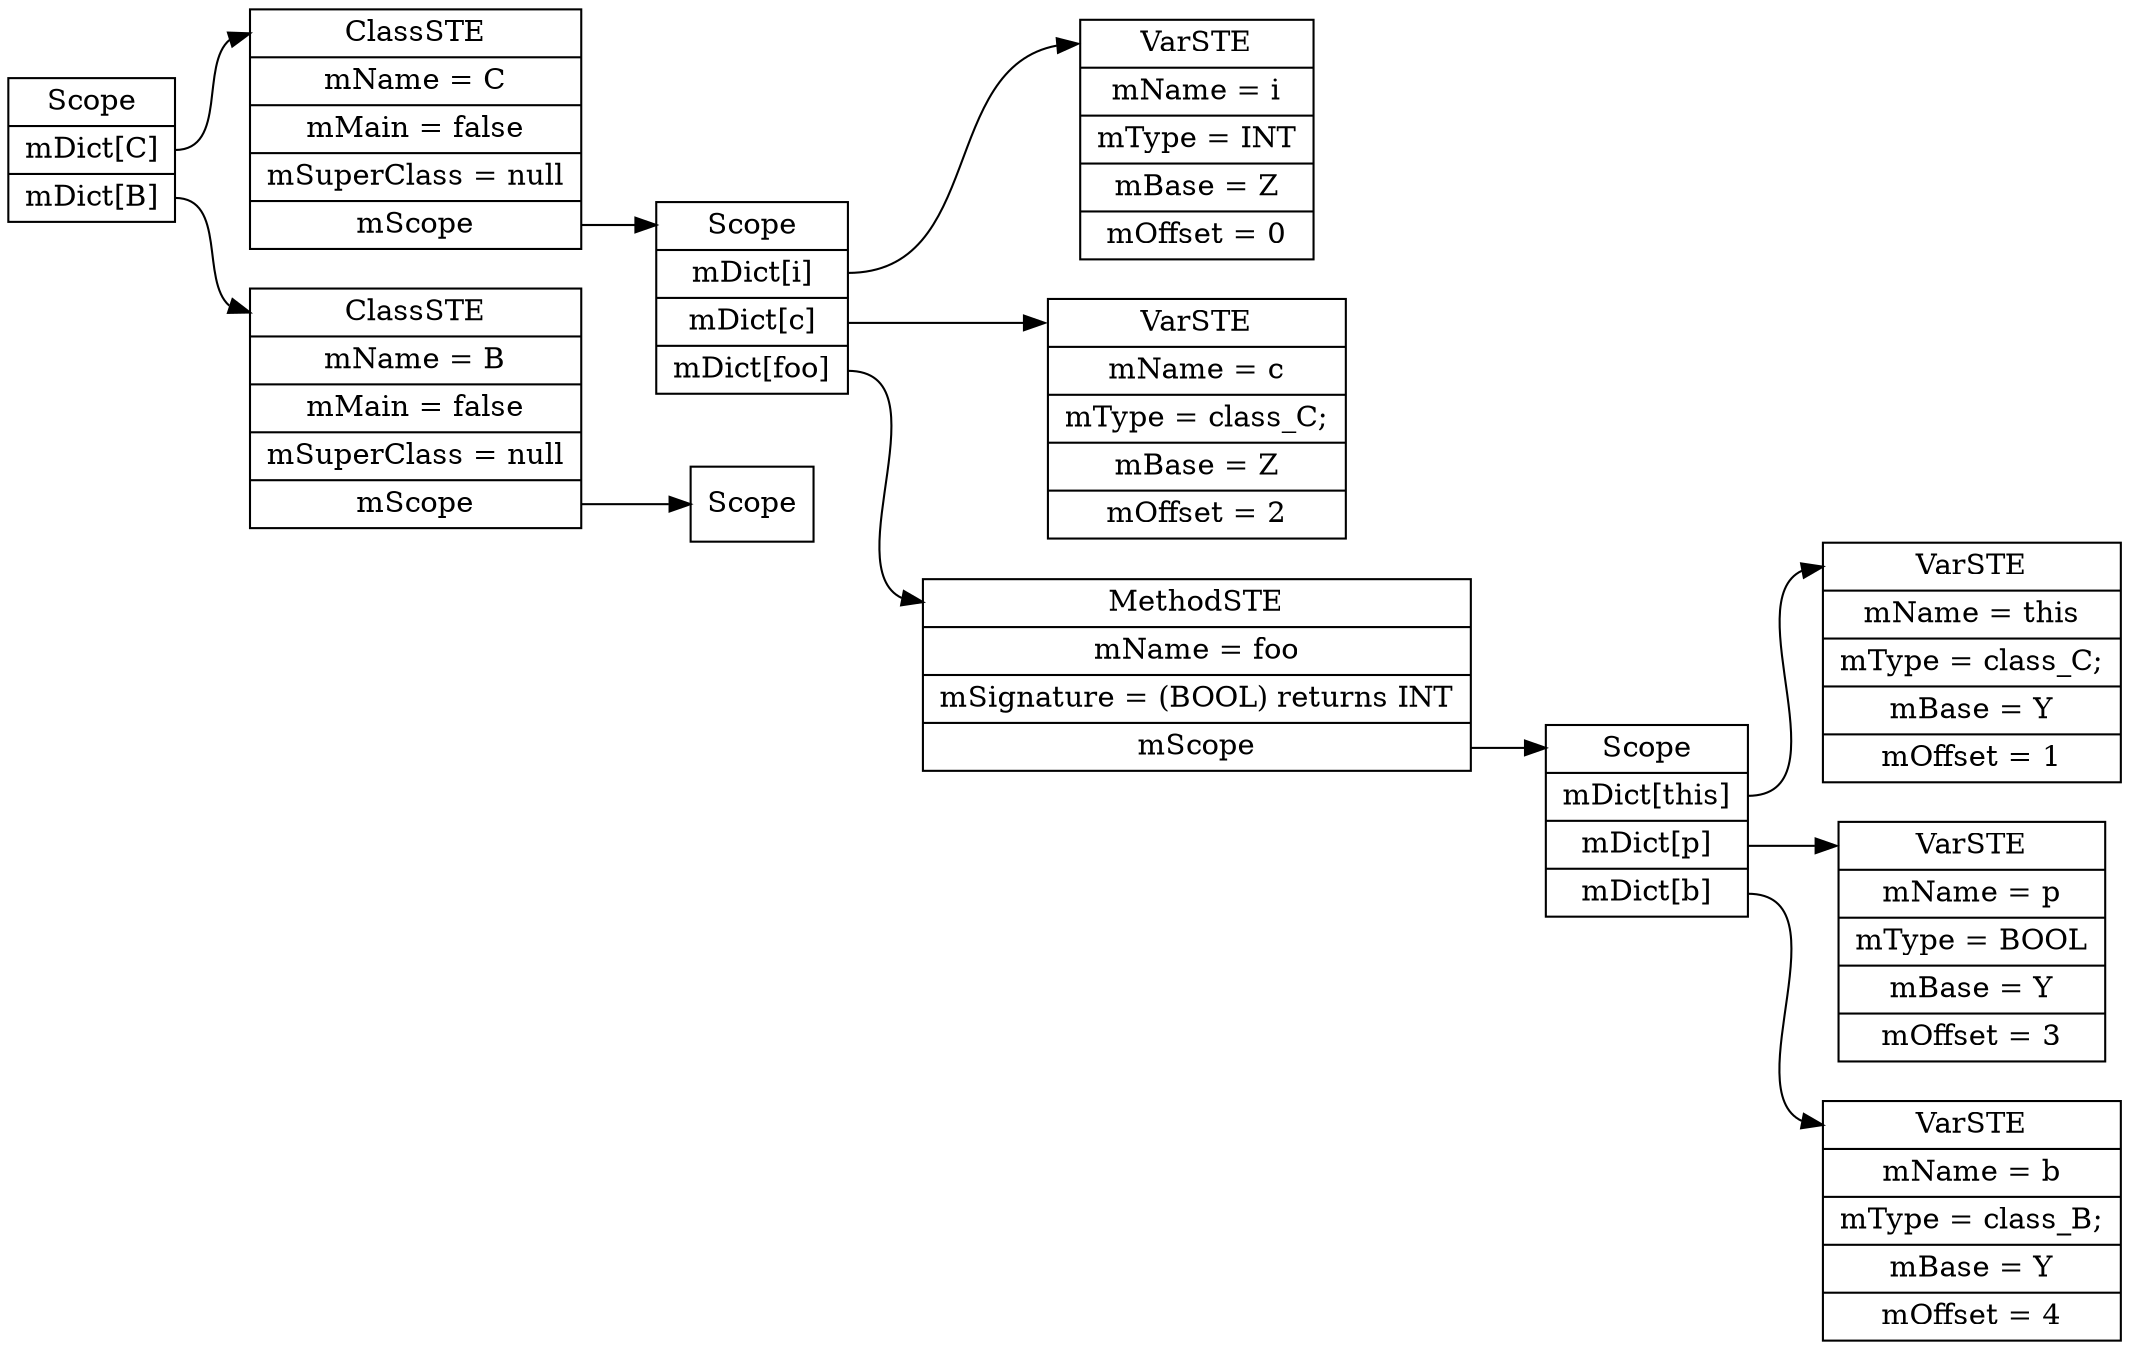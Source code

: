 digraph SymTable {
	graph [rankdir="LR"];
	node [shape=record];
	0 [label=" <f0> Scope | <f1> mDict\[C\] | <f2> mDict\[B\] "];
	0:<f1> -> 1:<f0>;
	1 [label=" <f0> ClassSTE | <f1> mName = C| <f2> mMain = false| <f3> mSuperClass = null| <f4> mScope "];
	1:<f4> -> 2:<f0>;
	2 [label=" <f0> Scope | <f1> mDict\[i\] | <f2> mDict\[c\] | <f3> mDict\[foo\] "];
	2:<f1> -> 3:<f0>;
	3 [label=" <f0> VarSTE | <f1> mName = i| <f2> mType = INT| <f3> mBase = Z| <f4> mOffset = 0"];
	2:<f2> -> 4:<f0>;
	4 [label=" <f0> VarSTE | <f1> mName = c| <f2> mType = class_C;| <f3> mBase = Z| <f4> mOffset = 2"];
	2:<f3> -> 5:<f0>;
	5 [label=" <f0> MethodSTE | <f1> mName = foo| <f2> mSignature = (BOOL) returns INT| <f3> mScope "];
	5:<f3> -> 6:<f0>;
	6 [label=" <f0> Scope | <f1> mDict\[this\] | <f2> mDict\[p\] | <f3> mDict\[b\] "];
	6:<f1> -> 7:<f0>;
	7 [label=" <f0> VarSTE | <f1> mName = this| <f2> mType = class_C;| <f3> mBase = Y| <f4> mOffset = 1"];
	6:<f2> -> 8:<f0>;
	8 [label=" <f0> VarSTE | <f1> mName = p| <f2> mType = BOOL| <f3> mBase = Y| <f4> mOffset = 3"];
	6:<f3> -> 9:<f0>;
	9 [label=" <f0> VarSTE | <f1> mName = b| <f2> mType = class_B;| <f3> mBase = Y| <f4> mOffset = 4"];
	0:<f2> -> 10:<f0>;
	10 [label=" <f0> ClassSTE | <f1> mName = B| <f2> mMain = false| <f3> mSuperClass = null| <f4> mScope "];
	10:<f4> -> 11:<f0>;
	11 [label=" <f0> Scope "];
}
